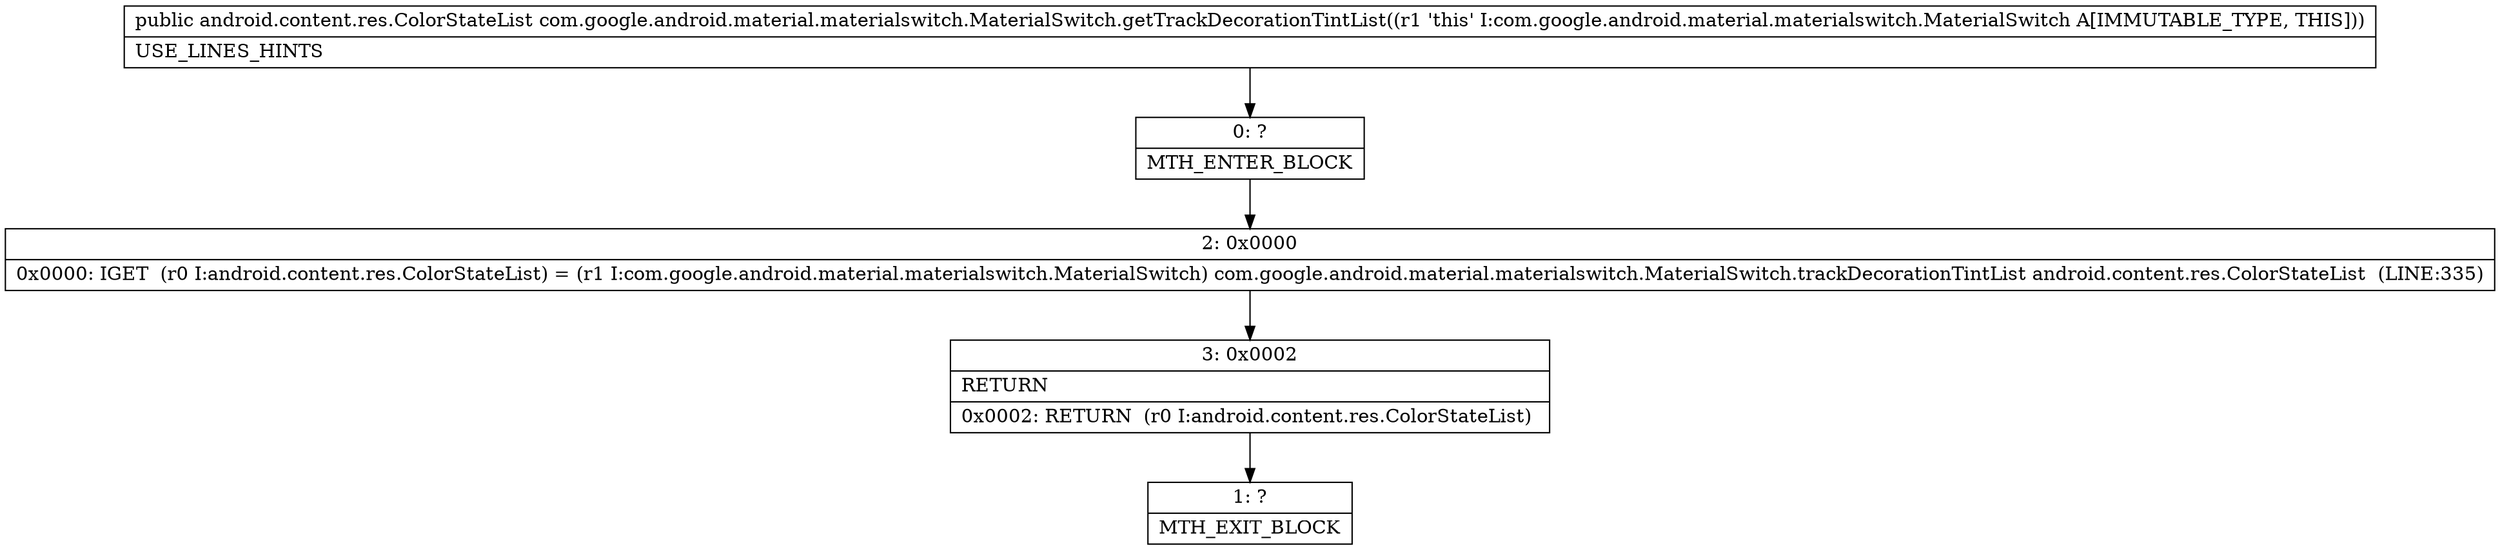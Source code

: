 digraph "CFG forcom.google.android.material.materialswitch.MaterialSwitch.getTrackDecorationTintList()Landroid\/content\/res\/ColorStateList;" {
Node_0 [shape=record,label="{0\:\ ?|MTH_ENTER_BLOCK\l}"];
Node_2 [shape=record,label="{2\:\ 0x0000|0x0000: IGET  (r0 I:android.content.res.ColorStateList) = (r1 I:com.google.android.material.materialswitch.MaterialSwitch) com.google.android.material.materialswitch.MaterialSwitch.trackDecorationTintList android.content.res.ColorStateList  (LINE:335)\l}"];
Node_3 [shape=record,label="{3\:\ 0x0002|RETURN\l|0x0002: RETURN  (r0 I:android.content.res.ColorStateList) \l}"];
Node_1 [shape=record,label="{1\:\ ?|MTH_EXIT_BLOCK\l}"];
MethodNode[shape=record,label="{public android.content.res.ColorStateList com.google.android.material.materialswitch.MaterialSwitch.getTrackDecorationTintList((r1 'this' I:com.google.android.material.materialswitch.MaterialSwitch A[IMMUTABLE_TYPE, THIS]))  | USE_LINES_HINTS\l}"];
MethodNode -> Node_0;Node_0 -> Node_2;
Node_2 -> Node_3;
Node_3 -> Node_1;
}

